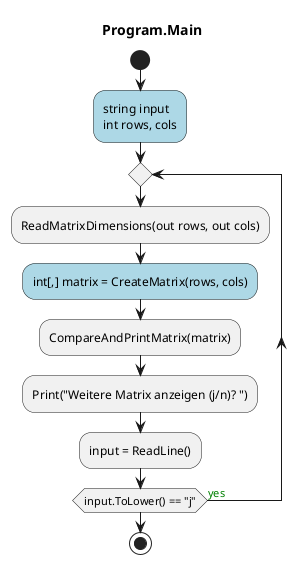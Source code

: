 @startuml Program.Main
title Program.Main
start
#LightBlue:string input
int rows, cols;
repeat
    :ReadMatrixDimensions(out rows, out cols);
    #LightBlue:int[,] matrix = CreateMatrix(rows, cols);
    :CompareAndPrintMatrix(matrix);
    :Print("Weitere Matrix anzeigen (j/n)? ");
    :input = ReadLine();
repeat while (input.ToLower() == "j") is (<color:green>yes)
stop
@enduml

